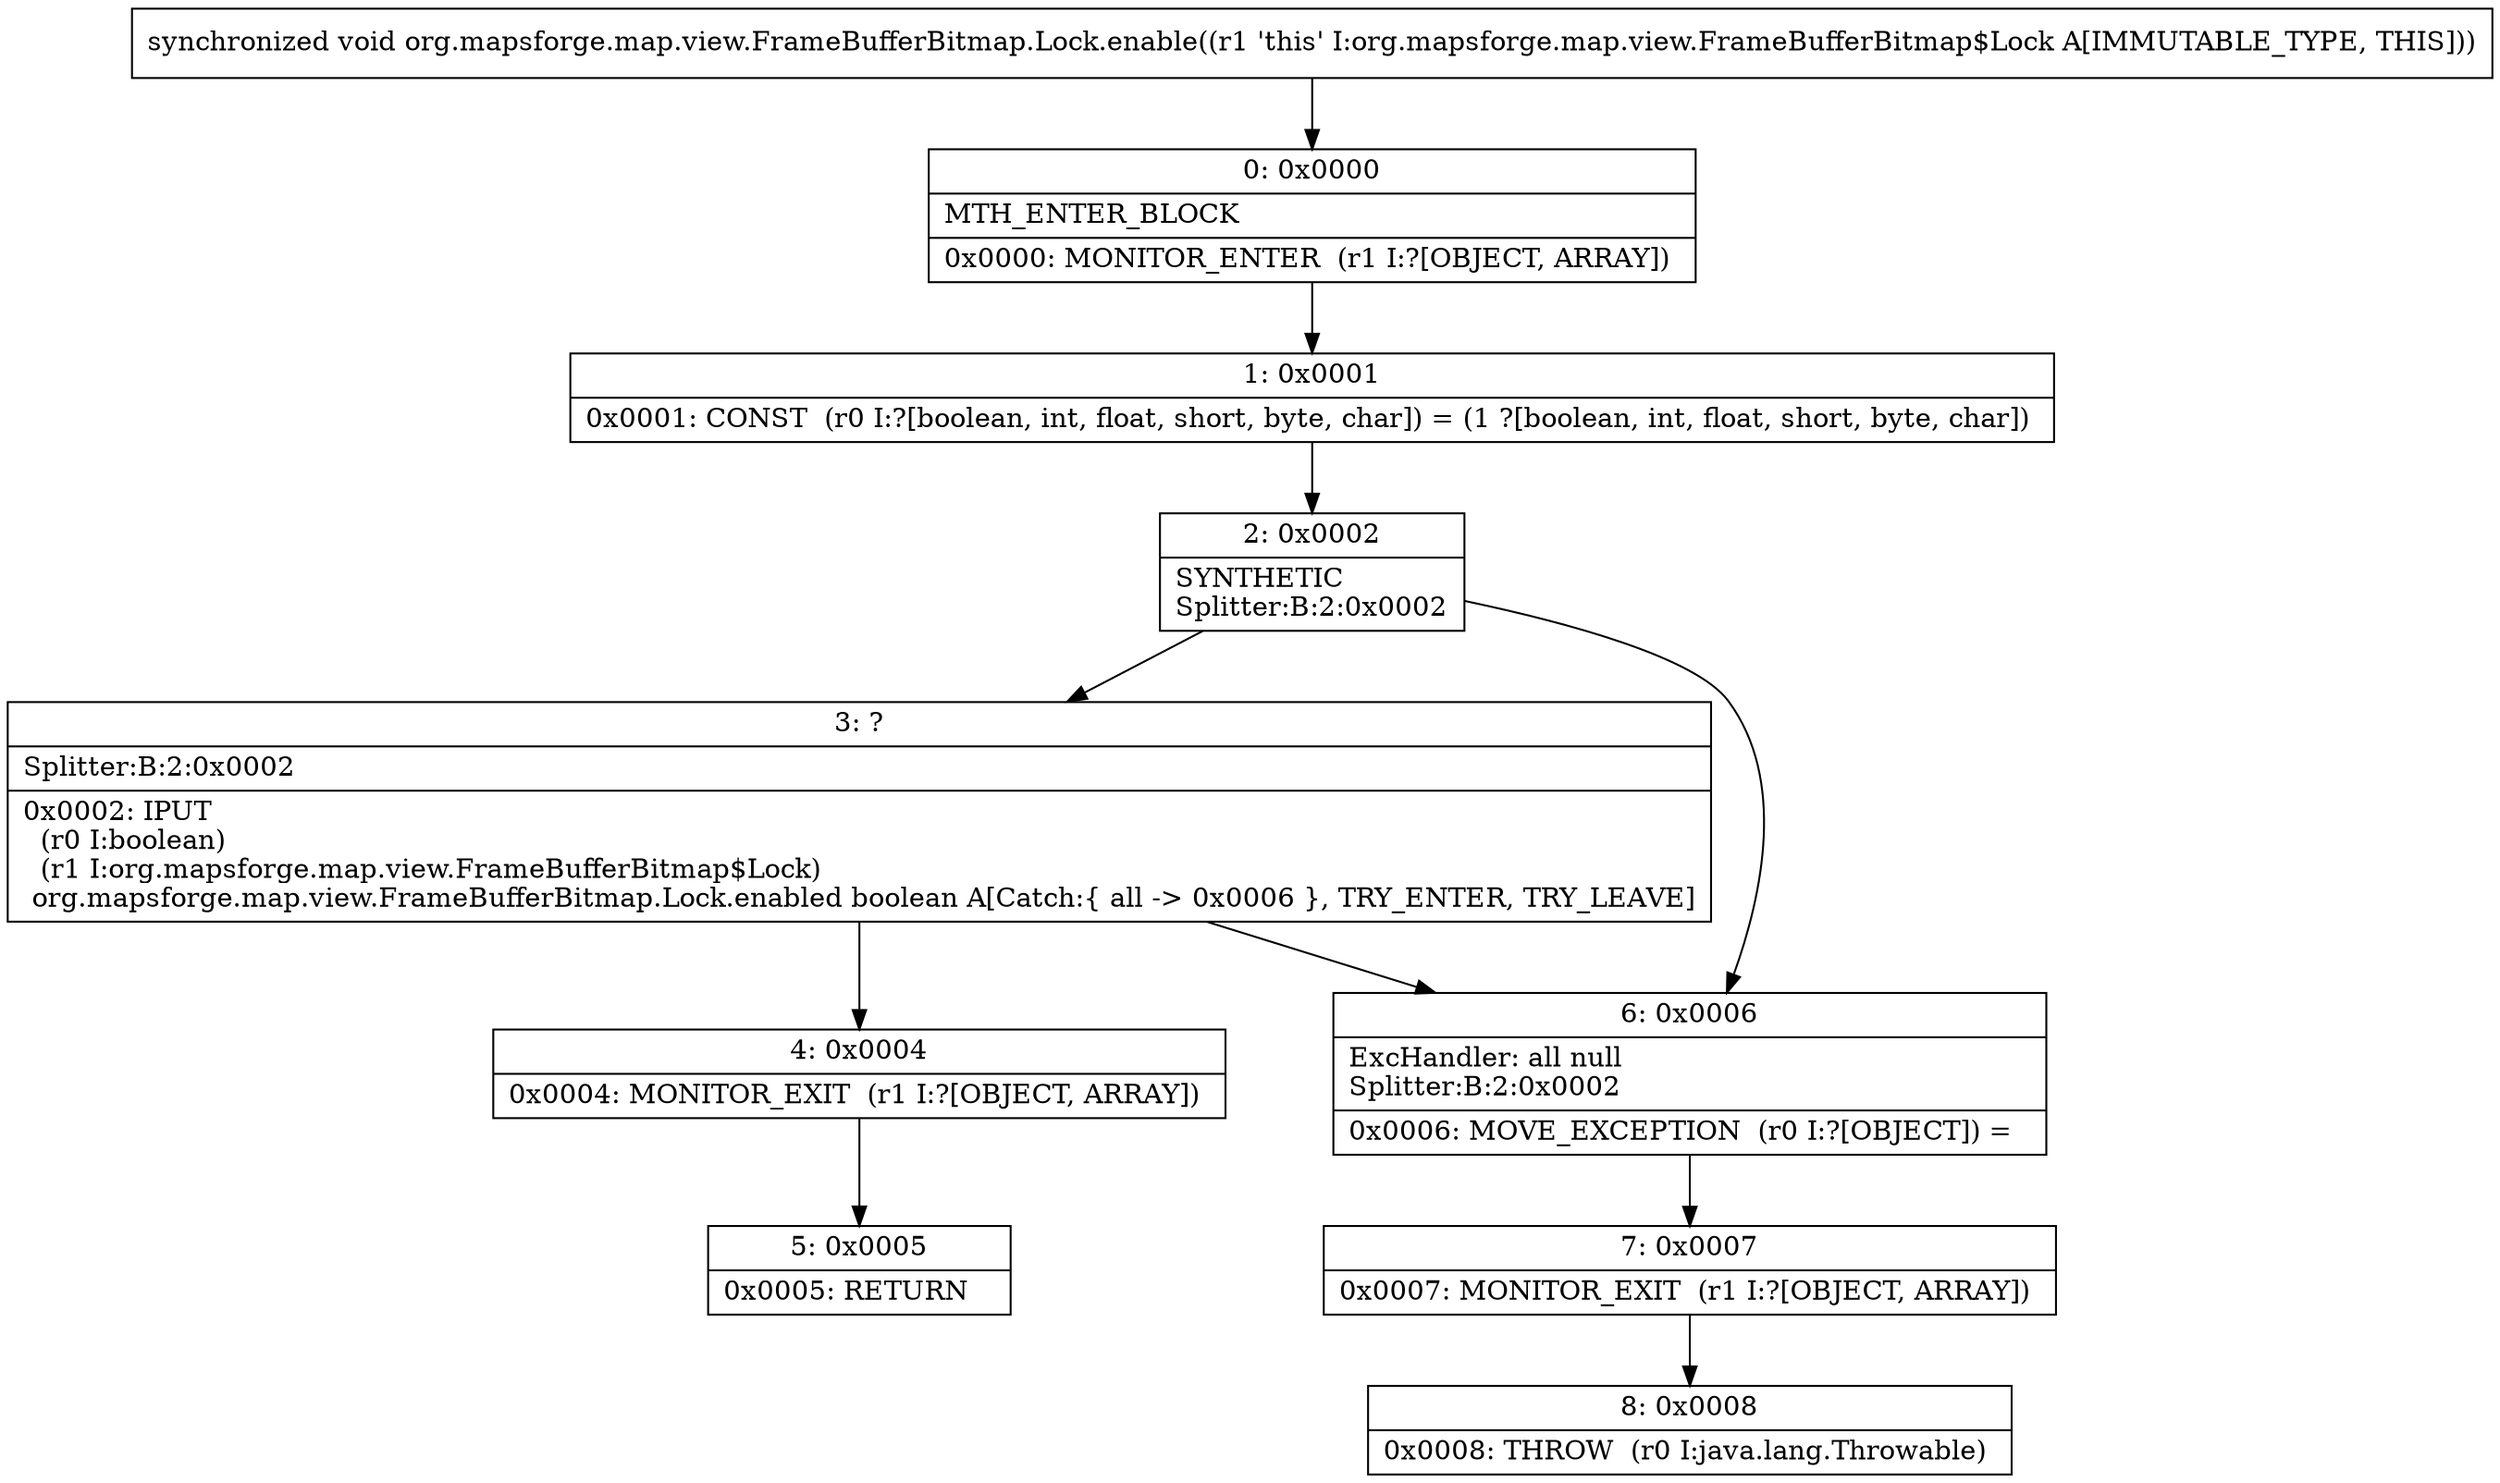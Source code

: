 digraph "CFG fororg.mapsforge.map.view.FrameBufferBitmap.Lock.enable()V" {
Node_0 [shape=record,label="{0\:\ 0x0000|MTH_ENTER_BLOCK\l|0x0000: MONITOR_ENTER  (r1 I:?[OBJECT, ARRAY]) \l}"];
Node_1 [shape=record,label="{1\:\ 0x0001|0x0001: CONST  (r0 I:?[boolean, int, float, short, byte, char]) = (1 ?[boolean, int, float, short, byte, char]) \l}"];
Node_2 [shape=record,label="{2\:\ 0x0002|SYNTHETIC\lSplitter:B:2:0x0002\l}"];
Node_3 [shape=record,label="{3\:\ ?|Splitter:B:2:0x0002\l|0x0002: IPUT  \l  (r0 I:boolean)\l  (r1 I:org.mapsforge.map.view.FrameBufferBitmap$Lock)\l org.mapsforge.map.view.FrameBufferBitmap.Lock.enabled boolean A[Catch:\{ all \-\> 0x0006 \}, TRY_ENTER, TRY_LEAVE]\l}"];
Node_4 [shape=record,label="{4\:\ 0x0004|0x0004: MONITOR_EXIT  (r1 I:?[OBJECT, ARRAY]) \l}"];
Node_5 [shape=record,label="{5\:\ 0x0005|0x0005: RETURN   \l}"];
Node_6 [shape=record,label="{6\:\ 0x0006|ExcHandler: all null\lSplitter:B:2:0x0002\l|0x0006: MOVE_EXCEPTION  (r0 I:?[OBJECT]) =  \l}"];
Node_7 [shape=record,label="{7\:\ 0x0007|0x0007: MONITOR_EXIT  (r1 I:?[OBJECT, ARRAY]) \l}"];
Node_8 [shape=record,label="{8\:\ 0x0008|0x0008: THROW  (r0 I:java.lang.Throwable) \l}"];
MethodNode[shape=record,label="{synchronized void org.mapsforge.map.view.FrameBufferBitmap.Lock.enable((r1 'this' I:org.mapsforge.map.view.FrameBufferBitmap$Lock A[IMMUTABLE_TYPE, THIS])) }"];
MethodNode -> Node_0;
Node_0 -> Node_1;
Node_1 -> Node_2;
Node_2 -> Node_3;
Node_2 -> Node_6;
Node_3 -> Node_4;
Node_3 -> Node_6;
Node_4 -> Node_5;
Node_6 -> Node_7;
Node_7 -> Node_8;
}

